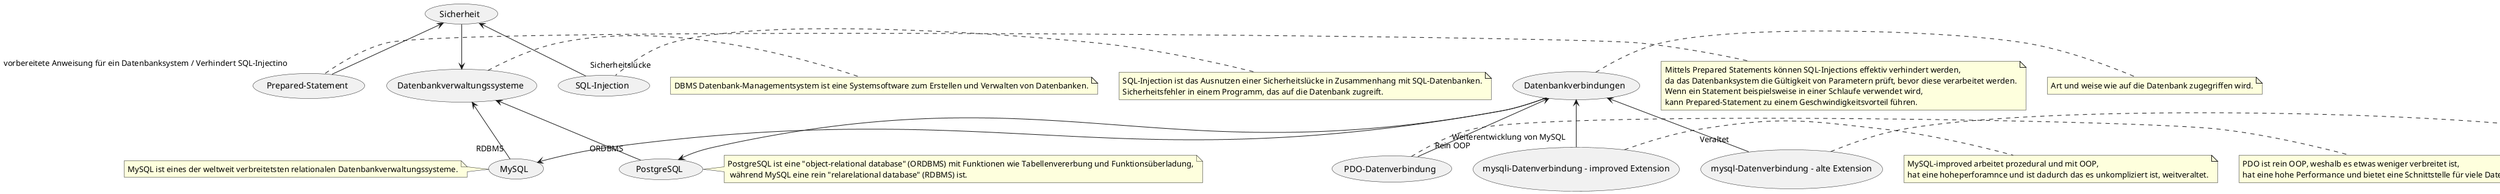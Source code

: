 @startuml "concept_map_3"


(Datenbankverwaltungssysteme) <-- "ORDBMS" (PostgreSQL)
(Datenbankverwaltungssysteme) <-- "RDBMS" (MySQL)
(Datenbankverbindungen) --> (MySQL)
(Datenbankverbindungen) --> (PostgreSQL)
(Datenbankverbindungen) <-- "Veraltet" (mysql-Datenverbindung - alte Extension)
(Datenbankverbindungen) <-- "Weiterentwicklung von MySQL" (mysqli-Datenverbindung - improved Extension)
(Datenbankverbindungen) <-- "Rein OOP" (PDO-Datenverbindung)
(Sicherheit) --> (Datenbankverwaltungssysteme)
(Sicherheit) <-- "Sicherheitslücke" (SQL-Injection)
(Sicherheit) <-- "vorbereitete Anweisung für ein Datenbanksystem / Verhindert SQL-Injectino" (Prepared-Statement)

note right of (Datenbankverwaltungssysteme)
DBMS Datenbank-Managementsystem ist eine Systemsoftware zum Erstellen und Verwalten von Datenbanken.
end note

note left of (MySQL)
MySQL ist eines der weltweit verbreitetsten relationalen Datenbankverwaltungssysteme.
end note

note right of (PostgreSQL)
PostgreSQL ist eine "object-relational database" (ORDBMS) mit Funktionen wie Tabellenvererbung und Funktionsüberladung,
 während MySQL eine rein "relarelational database" (RDBMS) ist.
end note

note right of (Datenbankverbindungen)
Art und weise wie auf die Datenbank zugegriffen wird.
end note

note right of (mysql-Datenverbindung - alte Extension)
Die Mysql-Extension ist veraltet und arbeitet prozedural - Kein OOP -.
 Die Performance ist eher tief.
end note

note right of (mysqli-Datenverbindung - improved Extension)
MySQL-improved arbeitet prozedural und mit OOP, 
hat eine hoheperforamnce und ist dadurch das es unkompliziert ist, weitveraltet.
end note

note right of (PDO-Datenverbindung)
PDO ist rein OOP, weshalb es etwas weniger verbreitet ist, 
hat eine hohe Performance und bietet eine Schnittstelle für viele Datenbanken an.
end note

note left of (SQL-Injection)
SQL-Injection ist das Ausnutzen einer Sicherheitslücke in Zusammenhang mit SQL-Datenbanken.
Sicherheitsfehler in einem Programm, das auf die Datenbank zugreift.
end note

note left of (Prepared-Statement)
Mittels Prepared Statements können SQL-Injections effektiv verhindert werden,
da das Datenbanksystem die Gültigkeit von Parametern prüft, bevor diese verarbeitet werden.
Wenn ein Statement beispielsweise in einer Schlaufe verwendet wird,
kann Prepared-Statement zu einem Geschwindigkeitsvorteil führen.
end note

@enduml